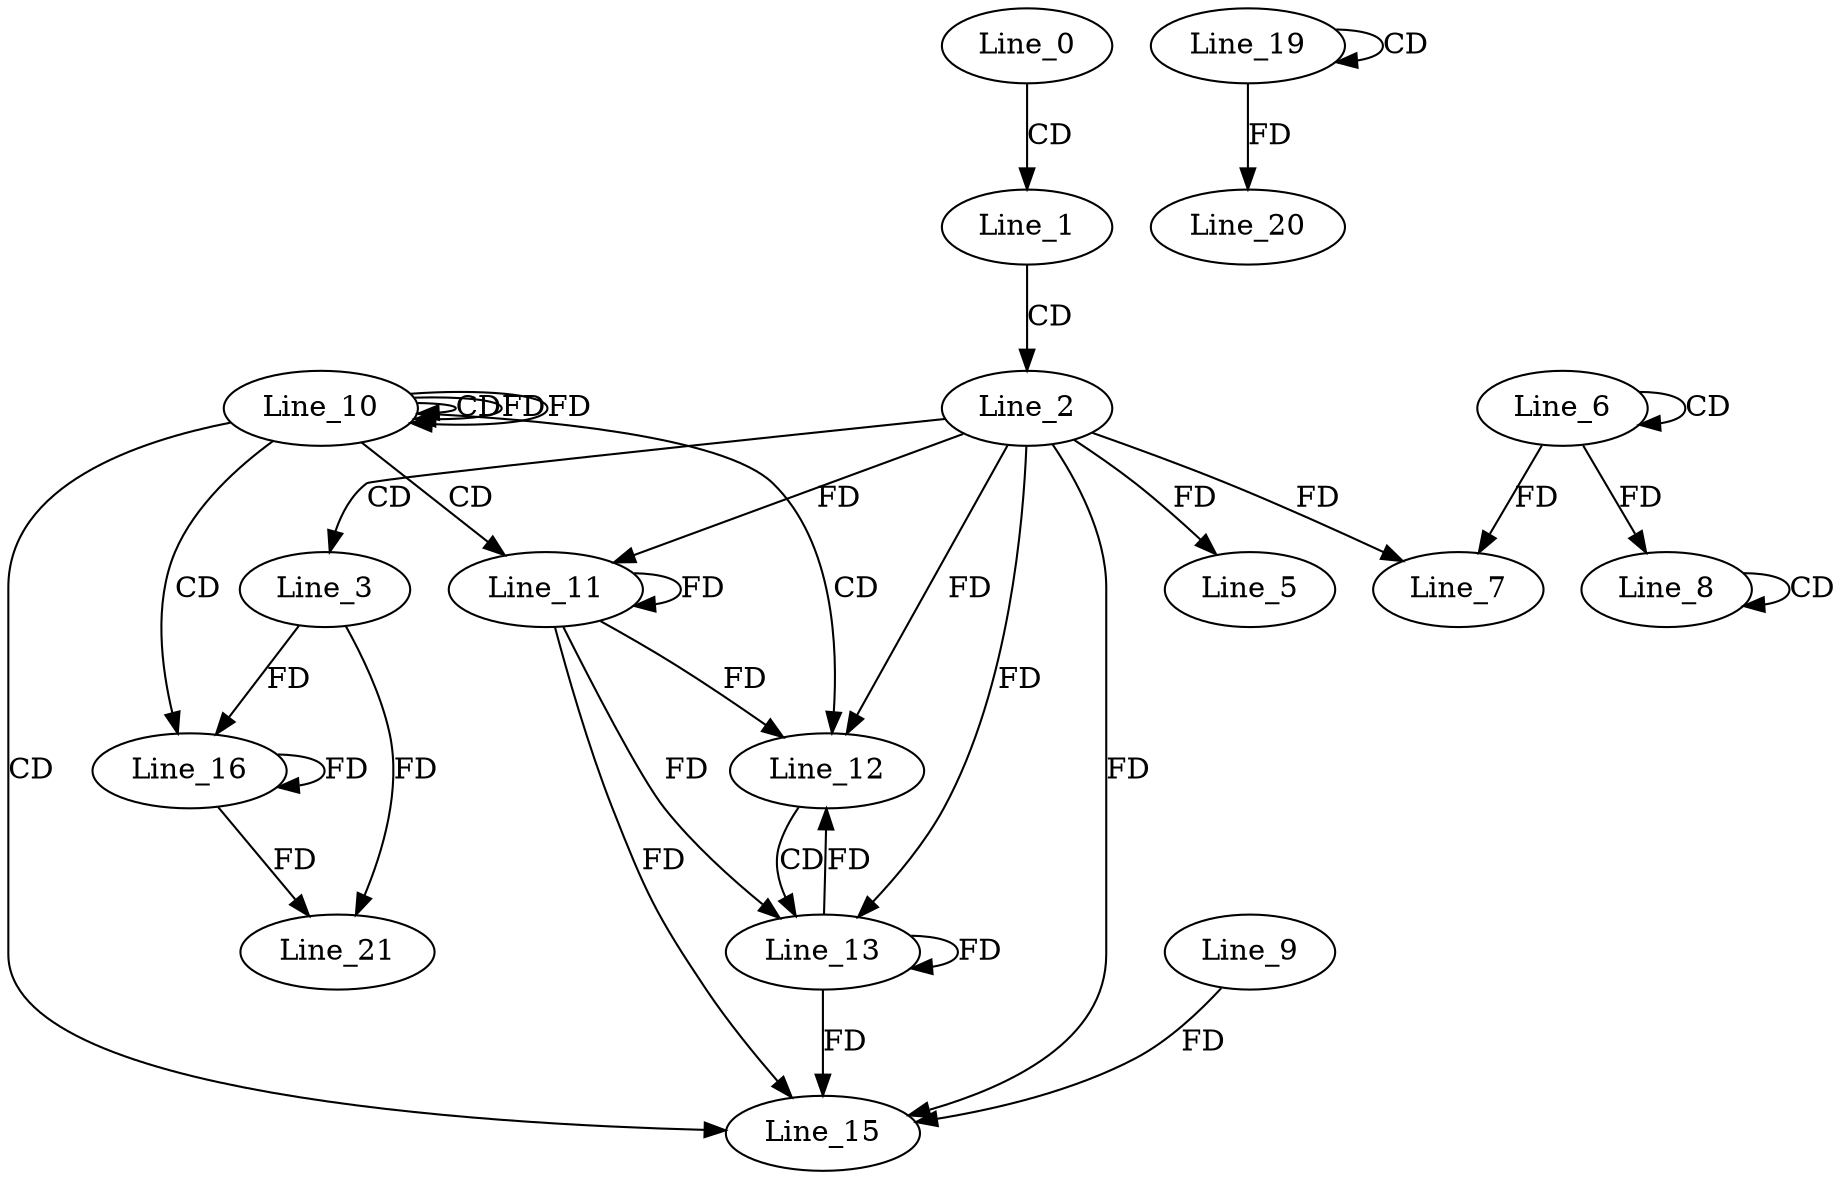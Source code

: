 digraph G {
  Line_0;
  Line_1;
  Line_2;
  Line_3;
  Line_5;
  Line_6;
  Line_6;
  Line_7;
  Line_7;
  Line_8;
  Line_8;
  Line_10;
  Line_10;
  Line_10;
  Line_11;
  Line_11;
  Line_12;
  Line_12;
  Line_13;
  Line_15;
  Line_9;
  Line_16;
  Line_19;
  Line_19;
  Line_20;
  Line_21;
  Line_0 -> Line_1 [ label="CD" ];
  Line_1 -> Line_2 [ label="CD" ];
  Line_2 -> Line_3 [ label="CD" ];
  Line_2 -> Line_5 [ label="FD" ];
  Line_6 -> Line_6 [ label="CD" ];
  Line_6 -> Line_7 [ label="FD" ];
  Line_2 -> Line_7 [ label="FD" ];
  Line_8 -> Line_8 [ label="CD" ];
  Line_6 -> Line_8 [ label="FD" ];
  Line_10 -> Line_10 [ label="CD" ];
  Line_10 -> Line_10 [ label="FD" ];
  Line_10 -> Line_11 [ label="CD" ];
  Line_11 -> Line_11 [ label="FD" ];
  Line_2 -> Line_11 [ label="FD" ];
  Line_10 -> Line_12 [ label="CD" ];
  Line_11 -> Line_12 [ label="FD" ];
  Line_2 -> Line_12 [ label="FD" ];
  Line_12 -> Line_13 [ label="CD" ];
  Line_11 -> Line_13 [ label="FD" ];
  Line_13 -> Line_13 [ label="FD" ];
  Line_2 -> Line_13 [ label="FD" ];
  Line_10 -> Line_15 [ label="CD" ];
  Line_9 -> Line_15 [ label="FD" ];
  Line_11 -> Line_15 [ label="FD" ];
  Line_13 -> Line_15 [ label="FD" ];
  Line_2 -> Line_15 [ label="FD" ];
  Line_10 -> Line_16 [ label="CD" ];
  Line_16 -> Line_16 [ label="FD" ];
  Line_3 -> Line_16 [ label="FD" ];
  Line_19 -> Line_19 [ label="CD" ];
  Line_19 -> Line_20 [ label="FD" ];
  Line_16 -> Line_21 [ label="FD" ];
  Line_3 -> Line_21 [ label="FD" ];
  Line_10 -> Line_10 [ label="FD" ];
  Line_13 -> Line_12 [ label="FD" ];
}
